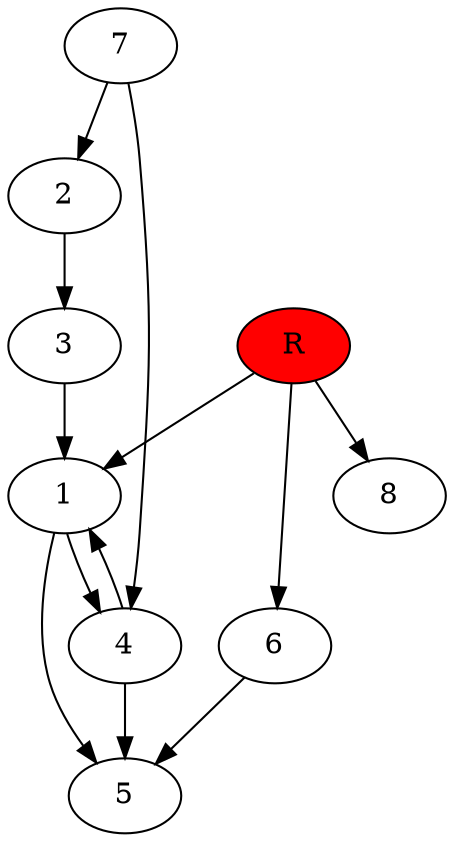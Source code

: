 digraph prb2014 {
	1
	2
	3
	4
	5
	6
	7
	8
	R [fillcolor="#ff0000" style=filled]
	1 -> 4
	1 -> 5
	2 -> 3
	3 -> 1
	4 -> 1
	4 -> 5
	6 -> 5
	7 -> 2
	7 -> 4
	R -> 1
	R -> 6
	R -> 8
}

